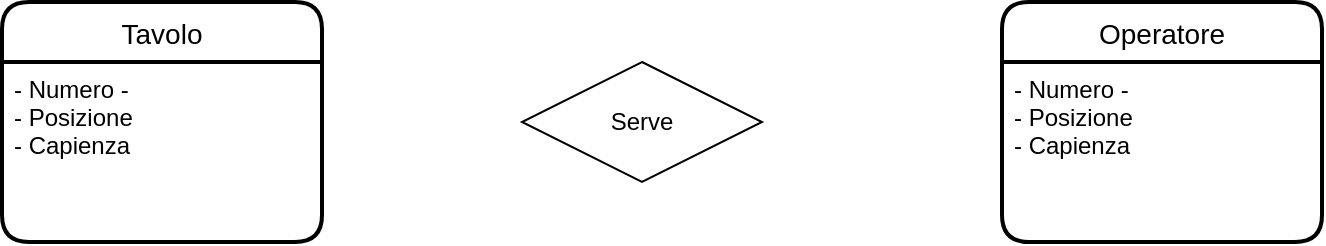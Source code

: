 <mxfile version="20.8.1" type="device"><diagram id="R2lEEEUBdFMjLlhIrx00" name="Page-1"><mxGraphModel dx="954" dy="537" grid="1" gridSize="10" guides="1" tooltips="1" connect="1" arrows="1" fold="1" page="1" pageScale="1" pageWidth="850" pageHeight="1100" math="0" shadow="0" extFonts="Permanent Marker^https://fonts.googleapis.com/css?family=Permanent+Marker"><root><mxCell id="0"/><mxCell id="1" parent="0"/><mxCell id="BUH_wyAR8ZnxvnheEfAn-1" value="Tavolo" style="swimlane;childLayout=stackLayout;horizontal=1;startSize=30;horizontalStack=0;rounded=1;fontSize=14;fontStyle=0;strokeWidth=2;resizeParent=0;resizeLast=1;shadow=0;dashed=0;align=center;" vertex="1" parent="1"><mxGeometry x="70" y="80" width="160" height="120" as="geometry"/></mxCell><mxCell id="BUH_wyAR8ZnxvnheEfAn-2" value="- Numero -&#10;- Posizione&#10;- Capienza&#10;" style="align=left;strokeColor=none;fillColor=none;spacingLeft=4;fontSize=12;verticalAlign=top;resizable=0;rotatable=0;part=1;fontStyle=0" vertex="1" parent="BUH_wyAR8ZnxvnheEfAn-1"><mxGeometry y="30" width="160" height="90" as="geometry"/></mxCell><mxCell id="BUH_wyAR8ZnxvnheEfAn-3" value="Serve" style="shape=rhombus;perimeter=rhombusPerimeter;whiteSpace=wrap;html=1;align=center;" vertex="1" parent="1"><mxGeometry x="330" y="110" width="120" height="60" as="geometry"/></mxCell><mxCell id="BUH_wyAR8ZnxvnheEfAn-4" value="Operatore" style="swimlane;childLayout=stackLayout;horizontal=1;startSize=30;horizontalStack=0;rounded=1;fontSize=14;fontStyle=0;strokeWidth=2;resizeParent=0;resizeLast=1;shadow=0;dashed=0;align=center;" vertex="1" parent="1"><mxGeometry x="570" y="80" width="160" height="120" as="geometry"/></mxCell><mxCell id="BUH_wyAR8ZnxvnheEfAn-5" value="- Numero -&#10;- Posizione&#10;- Capienza&#10;" style="align=left;strokeColor=none;fillColor=none;spacingLeft=4;fontSize=12;verticalAlign=top;resizable=0;rotatable=0;part=1;fontStyle=0" vertex="1" parent="BUH_wyAR8ZnxvnheEfAn-4"><mxGeometry y="30" width="160" height="90" as="geometry"/></mxCell></root></mxGraphModel></diagram></mxfile>